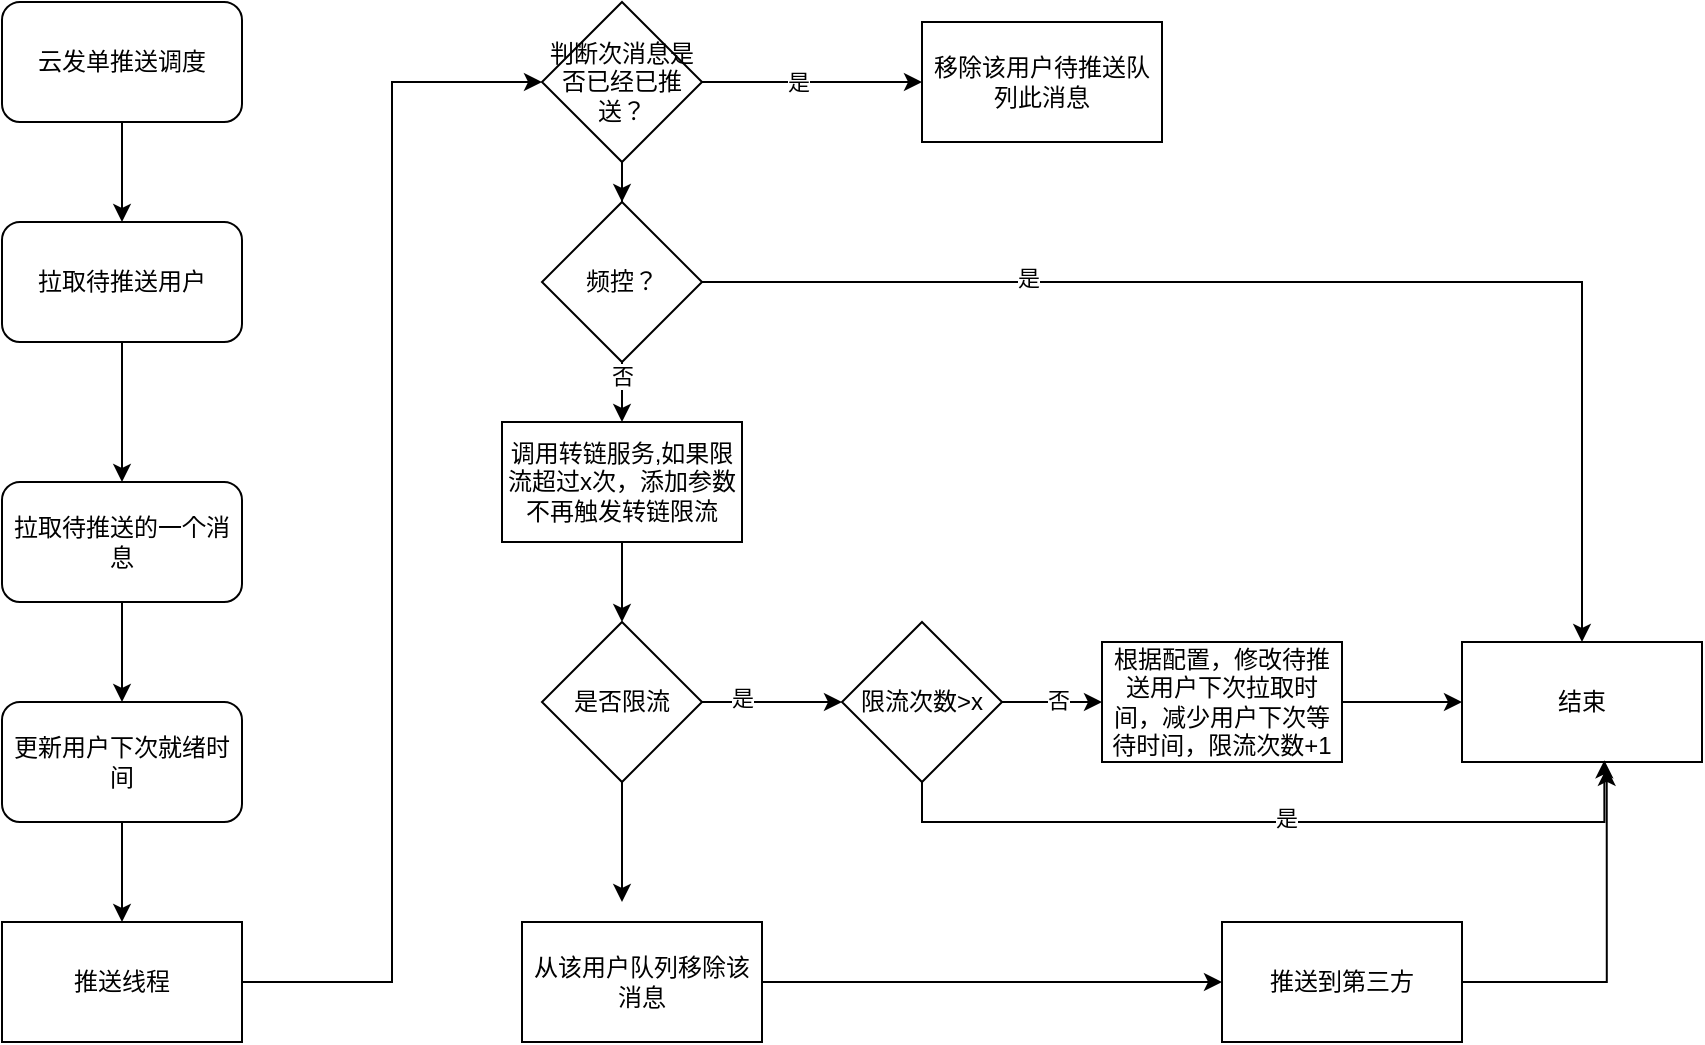 <mxfile version="27.0.3">
  <diagram name="第 1 页" id="v3UoIV-K40v_R0nd_CR2">
    <mxGraphModel dx="1344" dy="828" grid="1" gridSize="10" guides="1" tooltips="1" connect="1" arrows="1" fold="1" page="1" pageScale="1" pageWidth="827" pageHeight="1169" math="0" shadow="0">
      <root>
        <mxCell id="0" />
        <mxCell id="1" parent="0" />
        <mxCell id="ukhklaAYOwJYBebPquZN-9" value="" style="edgeStyle=orthogonalEdgeStyle;rounded=0;orthogonalLoop=1;jettySize=auto;html=1;" edge="1" parent="1" source="ukhklaAYOwJYBebPquZN-6" target="ukhklaAYOwJYBebPquZN-8">
          <mxGeometry relative="1" as="geometry" />
        </mxCell>
        <mxCell id="ukhklaAYOwJYBebPquZN-6" value="云发单推送调度" style="rounded=1;whiteSpace=wrap;html=1;" vertex="1" parent="1">
          <mxGeometry x="310" y="150" width="120" height="60" as="geometry" />
        </mxCell>
        <mxCell id="ukhklaAYOwJYBebPquZN-11" value="" style="edgeStyle=orthogonalEdgeStyle;rounded=0;orthogonalLoop=1;jettySize=auto;html=1;" edge="1" parent="1" source="ukhklaAYOwJYBebPquZN-8" target="ukhklaAYOwJYBebPquZN-10">
          <mxGeometry relative="1" as="geometry" />
        </mxCell>
        <mxCell id="ukhklaAYOwJYBebPquZN-8" value="拉取待推送用户" style="rounded=1;whiteSpace=wrap;html=1;" vertex="1" parent="1">
          <mxGeometry x="310" y="260" width="120" height="60" as="geometry" />
        </mxCell>
        <mxCell id="ukhklaAYOwJYBebPquZN-75" value="" style="edgeStyle=orthogonalEdgeStyle;rounded=0;orthogonalLoop=1;jettySize=auto;html=1;" edge="1" parent="1" source="ukhklaAYOwJYBebPquZN-10" target="ukhklaAYOwJYBebPquZN-74">
          <mxGeometry relative="1" as="geometry" />
        </mxCell>
        <mxCell id="ukhklaAYOwJYBebPquZN-10" value="拉取待推送的一个消息" style="rounded=1;whiteSpace=wrap;html=1;" vertex="1" parent="1">
          <mxGeometry x="310" y="390" width="120" height="60" as="geometry" />
        </mxCell>
        <mxCell id="ukhklaAYOwJYBebPquZN-29" style="edgeStyle=orthogonalEdgeStyle;rounded=0;orthogonalLoop=1;jettySize=auto;html=1;exitX=1;exitY=0.5;exitDx=0;exitDy=0;entryX=0;entryY=0.5;entryDx=0;entryDy=0;" edge="1" parent="1" source="ukhklaAYOwJYBebPquZN-23" target="ukhklaAYOwJYBebPquZN-26">
          <mxGeometry relative="1" as="geometry" />
        </mxCell>
        <mxCell id="ukhklaAYOwJYBebPquZN-23" value="推送线程" style="whiteSpace=wrap;html=1;" vertex="1" parent="1">
          <mxGeometry x="310" y="610" width="120" height="60" as="geometry" />
        </mxCell>
        <mxCell id="ukhklaAYOwJYBebPquZN-28" value="" style="edgeStyle=orthogonalEdgeStyle;rounded=0;orthogonalLoop=1;jettySize=auto;html=1;" edge="1" parent="1" source="ukhklaAYOwJYBebPquZN-26" target="ukhklaAYOwJYBebPquZN-27">
          <mxGeometry relative="1" as="geometry" />
        </mxCell>
        <mxCell id="ukhklaAYOwJYBebPquZN-30" value="是" style="edgeLabel;html=1;align=center;verticalAlign=middle;resizable=0;points=[];" vertex="1" connectable="0" parent="ukhklaAYOwJYBebPquZN-28">
          <mxGeometry x="-0.125" relative="1" as="geometry">
            <mxPoint as="offset" />
          </mxGeometry>
        </mxCell>
        <mxCell id="ukhklaAYOwJYBebPquZN-67" value="" style="edgeStyle=orthogonalEdgeStyle;rounded=0;orthogonalLoop=1;jettySize=auto;html=1;" edge="1" parent="1" source="ukhklaAYOwJYBebPquZN-26" target="ukhklaAYOwJYBebPquZN-66">
          <mxGeometry relative="1" as="geometry" />
        </mxCell>
        <mxCell id="ukhklaAYOwJYBebPquZN-26" value="判断次消息是否已经已推送？" style="rhombus;whiteSpace=wrap;html=1;" vertex="1" parent="1">
          <mxGeometry x="580" y="150" width="80" height="80" as="geometry" />
        </mxCell>
        <mxCell id="ukhklaAYOwJYBebPquZN-27" value="移除该用户待推送队列此消息" style="whiteSpace=wrap;html=1;" vertex="1" parent="1">
          <mxGeometry x="770" y="160" width="120" height="60" as="geometry" />
        </mxCell>
        <mxCell id="ukhklaAYOwJYBebPquZN-36" value="" style="edgeStyle=orthogonalEdgeStyle;rounded=0;orthogonalLoop=1;jettySize=auto;html=1;" edge="1" parent="1" source="ukhklaAYOwJYBebPquZN-31" target="ukhklaAYOwJYBebPquZN-35">
          <mxGeometry relative="1" as="geometry" />
        </mxCell>
        <mxCell id="ukhklaAYOwJYBebPquZN-31" value="调用转链服务,如果限流超过x次，添加参数不再触发转链限流" style="whiteSpace=wrap;html=1;" vertex="1" parent="1">
          <mxGeometry x="560" y="360" width="120" height="60" as="geometry" />
        </mxCell>
        <mxCell id="ukhklaAYOwJYBebPquZN-43" value="" style="edgeStyle=orthogonalEdgeStyle;rounded=0;orthogonalLoop=1;jettySize=auto;html=1;" edge="1" parent="1" source="ukhklaAYOwJYBebPquZN-35" target="ukhklaAYOwJYBebPquZN-42">
          <mxGeometry relative="1" as="geometry" />
        </mxCell>
        <mxCell id="ukhklaAYOwJYBebPquZN-45" value="是" style="edgeLabel;html=1;align=center;verticalAlign=middle;resizable=0;points=[];" vertex="1" connectable="0" parent="ukhklaAYOwJYBebPquZN-43">
          <mxGeometry x="-0.425" y="2" relative="1" as="geometry">
            <mxPoint as="offset" />
          </mxGeometry>
        </mxCell>
        <mxCell id="ukhklaAYOwJYBebPquZN-52" value="" style="edgeStyle=orthogonalEdgeStyle;rounded=0;orthogonalLoop=1;jettySize=auto;html=1;" edge="1" parent="1" source="ukhklaAYOwJYBebPquZN-35">
          <mxGeometry relative="1" as="geometry">
            <mxPoint x="620" y="600" as="targetPoint" />
          </mxGeometry>
        </mxCell>
        <mxCell id="ukhklaAYOwJYBebPquZN-35" value="是否限流" style="rhombus;whiteSpace=wrap;html=1;" vertex="1" parent="1">
          <mxGeometry x="580" y="460" width="80" height="80" as="geometry" />
        </mxCell>
        <mxCell id="ukhklaAYOwJYBebPquZN-40" value="" style="edgeStyle=orthogonalEdgeStyle;rounded=0;orthogonalLoop=1;jettySize=auto;html=1;" edge="1" parent="1" source="ukhklaAYOwJYBebPquZN-37" target="ukhklaAYOwJYBebPquZN-39">
          <mxGeometry relative="1" as="geometry" />
        </mxCell>
        <mxCell id="ukhklaAYOwJYBebPquZN-37" value="根据配置，修改待推送用户下次拉取时间，减少用户下次等待时间，限流次数+1" style="whiteSpace=wrap;html=1;" vertex="1" parent="1">
          <mxGeometry x="860" y="470" width="120" height="60" as="geometry" />
        </mxCell>
        <mxCell id="ukhklaAYOwJYBebPquZN-39" value="结束" style="whiteSpace=wrap;html=1;" vertex="1" parent="1">
          <mxGeometry x="1040" y="470" width="120" height="60" as="geometry" />
        </mxCell>
        <mxCell id="ukhklaAYOwJYBebPquZN-44" style="edgeStyle=orthogonalEdgeStyle;rounded=0;orthogonalLoop=1;jettySize=auto;html=1;exitX=1;exitY=0.5;exitDx=0;exitDy=0;" edge="1" parent="1" source="ukhklaAYOwJYBebPquZN-42" target="ukhklaAYOwJYBebPquZN-37">
          <mxGeometry relative="1" as="geometry" />
        </mxCell>
        <mxCell id="ukhklaAYOwJYBebPquZN-46" value="否" style="edgeLabel;html=1;align=center;verticalAlign=middle;resizable=0;points=[];" vertex="1" connectable="0" parent="ukhklaAYOwJYBebPquZN-44">
          <mxGeometry x="0.125" y="1" relative="1" as="geometry">
            <mxPoint as="offset" />
          </mxGeometry>
        </mxCell>
        <mxCell id="ukhklaAYOwJYBebPquZN-42" value="限流次数&amp;gt;x" style="rhombus;whiteSpace=wrap;html=1;" vertex="1" parent="1">
          <mxGeometry x="730" y="460" width="80" height="80" as="geometry" />
        </mxCell>
        <mxCell id="ukhklaAYOwJYBebPquZN-47" style="edgeStyle=orthogonalEdgeStyle;rounded=0;orthogonalLoop=1;jettySize=auto;html=1;exitX=0.5;exitY=1;exitDx=0;exitDy=0;entryX=0.593;entryY=0.986;entryDx=0;entryDy=0;entryPerimeter=0;" edge="1" parent="1" source="ukhklaAYOwJYBebPquZN-42" target="ukhklaAYOwJYBebPquZN-39">
          <mxGeometry relative="1" as="geometry" />
        </mxCell>
        <mxCell id="ukhklaAYOwJYBebPquZN-48" value="是" style="edgeLabel;html=1;align=center;verticalAlign=middle;resizable=0;points=[];" vertex="1" connectable="0" parent="ukhklaAYOwJYBebPquZN-47">
          <mxGeometry x="0.031" y="2" relative="1" as="geometry">
            <mxPoint as="offset" />
          </mxGeometry>
        </mxCell>
        <mxCell id="ukhklaAYOwJYBebPquZN-60" value="" style="edgeStyle=orthogonalEdgeStyle;rounded=0;orthogonalLoop=1;jettySize=auto;html=1;" edge="1" parent="1" source="ukhklaAYOwJYBebPquZN-53" target="ukhklaAYOwJYBebPquZN-59">
          <mxGeometry relative="1" as="geometry" />
        </mxCell>
        <mxCell id="ukhklaAYOwJYBebPquZN-53" value="从该用户队列移除该消息" style="whiteSpace=wrap;html=1;" vertex="1" parent="1">
          <mxGeometry x="570" y="610" width="120" height="60" as="geometry" />
        </mxCell>
        <mxCell id="ukhklaAYOwJYBebPquZN-59" value="推送到第三方" style="whiteSpace=wrap;html=1;" vertex="1" parent="1">
          <mxGeometry x="920" y="610" width="120" height="60" as="geometry" />
        </mxCell>
        <mxCell id="ukhklaAYOwJYBebPquZN-61" style="edgeStyle=orthogonalEdgeStyle;rounded=0;orthogonalLoop=1;jettySize=auto;html=1;exitX=1;exitY=0.5;exitDx=0;exitDy=0;entryX=0.603;entryY=1.048;entryDx=0;entryDy=0;entryPerimeter=0;" edge="1" parent="1" source="ukhklaAYOwJYBebPquZN-59" target="ukhklaAYOwJYBebPquZN-39">
          <mxGeometry relative="1" as="geometry" />
        </mxCell>
        <mxCell id="ukhklaAYOwJYBebPquZN-68" style="edgeStyle=orthogonalEdgeStyle;rounded=0;orthogonalLoop=1;jettySize=auto;html=1;exitX=0.5;exitY=1;exitDx=0;exitDy=0;entryX=0.5;entryY=0;entryDx=0;entryDy=0;" edge="1" parent="1" source="ukhklaAYOwJYBebPquZN-66" target="ukhklaAYOwJYBebPquZN-31">
          <mxGeometry relative="1" as="geometry" />
        </mxCell>
        <mxCell id="ukhklaAYOwJYBebPquZN-69" value="否" style="edgeLabel;html=1;align=center;verticalAlign=middle;resizable=0;points=[];" vertex="1" connectable="0" parent="ukhklaAYOwJYBebPquZN-68">
          <mxGeometry x="-0.541" relative="1" as="geometry">
            <mxPoint as="offset" />
          </mxGeometry>
        </mxCell>
        <mxCell id="ukhklaAYOwJYBebPquZN-72" style="edgeStyle=orthogonalEdgeStyle;rounded=0;orthogonalLoop=1;jettySize=auto;html=1;exitX=1;exitY=0.5;exitDx=0;exitDy=0;entryX=0.5;entryY=0;entryDx=0;entryDy=0;" edge="1" parent="1" source="ukhklaAYOwJYBebPquZN-66" target="ukhklaAYOwJYBebPquZN-39">
          <mxGeometry relative="1" as="geometry" />
        </mxCell>
        <mxCell id="ukhklaAYOwJYBebPquZN-73" value="是" style="edgeLabel;html=1;align=center;verticalAlign=middle;resizable=0;points=[];" vertex="1" connectable="0" parent="ukhklaAYOwJYBebPquZN-72">
          <mxGeometry x="-0.476" y="2" relative="1" as="geometry">
            <mxPoint as="offset" />
          </mxGeometry>
        </mxCell>
        <mxCell id="ukhklaAYOwJYBebPquZN-66" value="频控？" style="rhombus;whiteSpace=wrap;html=1;" vertex="1" parent="1">
          <mxGeometry x="580" y="250" width="80" height="80" as="geometry" />
        </mxCell>
        <mxCell id="ukhklaAYOwJYBebPquZN-76" style="edgeStyle=orthogonalEdgeStyle;rounded=0;orthogonalLoop=1;jettySize=auto;html=1;exitX=0.5;exitY=1;exitDx=0;exitDy=0;entryX=0.5;entryY=0;entryDx=0;entryDy=0;" edge="1" parent="1" source="ukhklaAYOwJYBebPquZN-74" target="ukhklaAYOwJYBebPquZN-23">
          <mxGeometry relative="1" as="geometry" />
        </mxCell>
        <mxCell id="ukhklaAYOwJYBebPquZN-74" value="更新用户下次就绪时间" style="rounded=1;whiteSpace=wrap;html=1;" vertex="1" parent="1">
          <mxGeometry x="310" y="500" width="120" height="60" as="geometry" />
        </mxCell>
      </root>
    </mxGraphModel>
  </diagram>
</mxfile>
